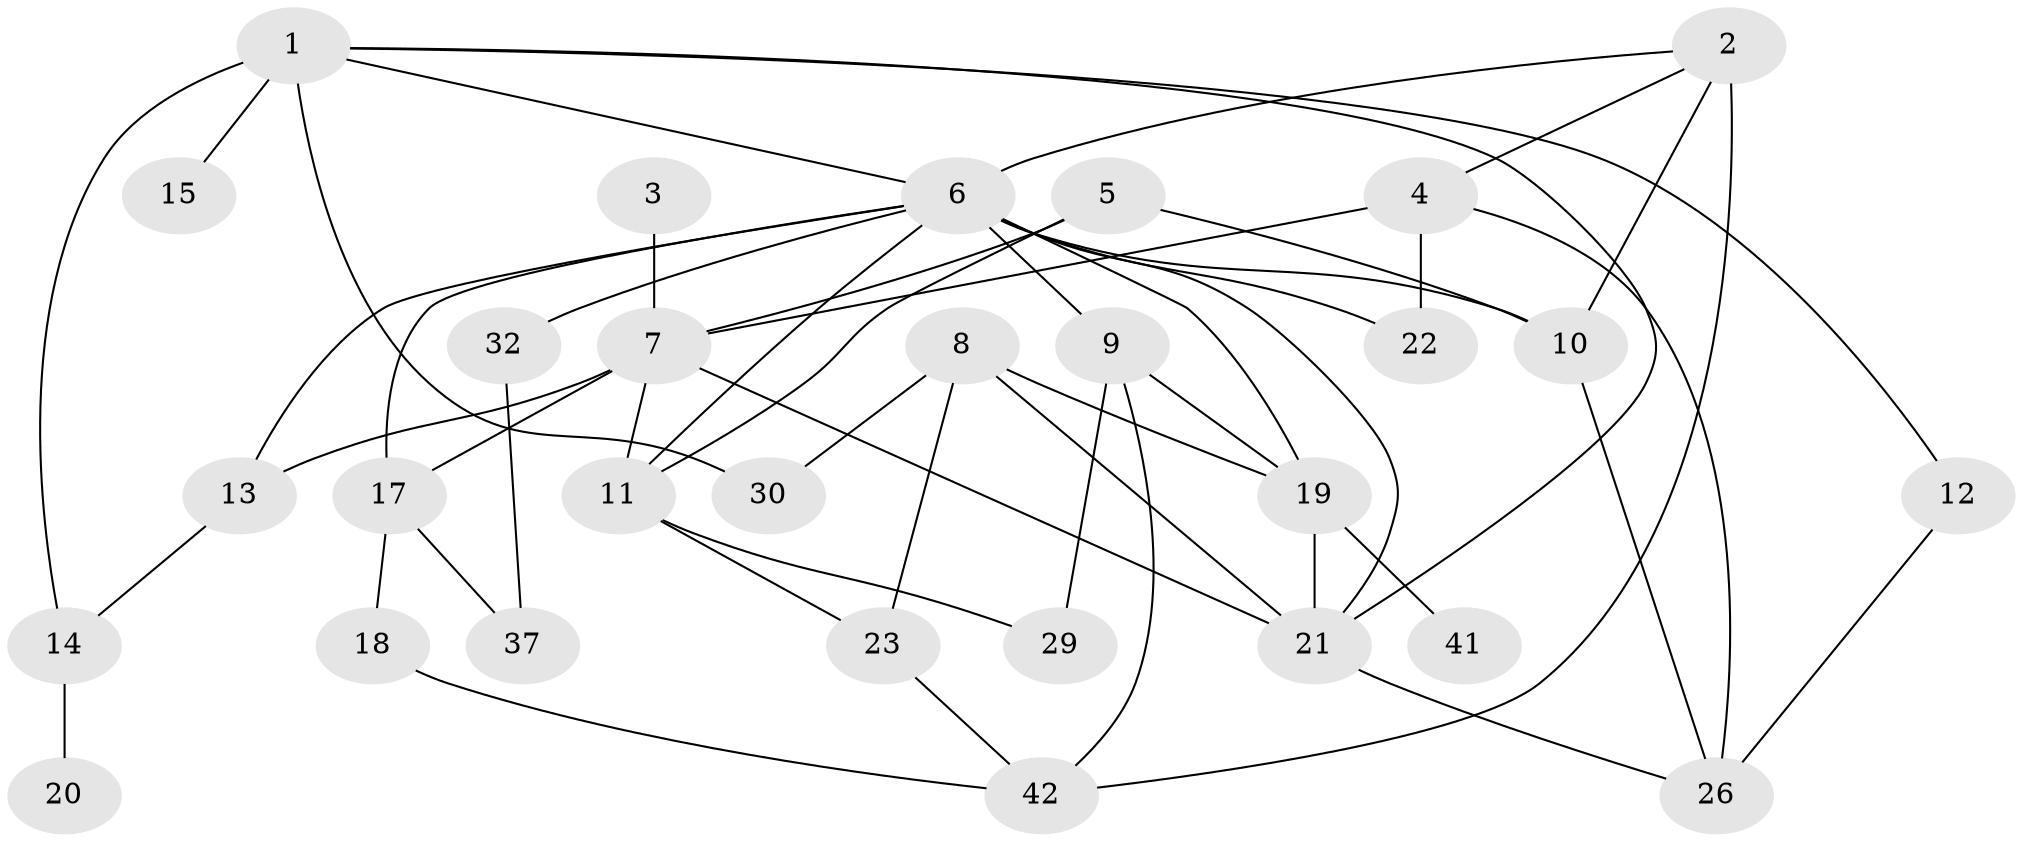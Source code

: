 // original degree distribution, {2: 0.28368794326241137, 3: 0.1773049645390071, 1: 0.24113475177304963, 4: 0.11347517730496454, 5: 0.06382978723404255, 6: 0.02127659574468085, 0: 0.09929078014184398}
// Generated by graph-tools (version 1.1) at 2025/48/03/04/25 22:48:13]
// undirected, 29 vertices, 51 edges
graph export_dot {
  node [color=gray90,style=filled];
  1;
  2;
  3;
  4;
  5;
  6;
  7;
  8;
  9;
  10;
  11;
  12;
  13;
  14;
  15;
  17;
  18;
  19;
  20;
  21;
  22;
  23;
  26;
  29;
  30;
  32;
  37;
  41;
  42;
  1 -- 6 [weight=1.0];
  1 -- 12 [weight=1.0];
  1 -- 14 [weight=2.0];
  1 -- 15 [weight=1.0];
  1 -- 21 [weight=1.0];
  1 -- 30 [weight=1.0];
  2 -- 4 [weight=1.0];
  2 -- 6 [weight=2.0];
  2 -- 10 [weight=4.0];
  2 -- 42 [weight=1.0];
  3 -- 7 [weight=2.0];
  4 -- 7 [weight=2.0];
  4 -- 22 [weight=1.0];
  4 -- 26 [weight=1.0];
  5 -- 7 [weight=1.0];
  5 -- 10 [weight=1.0];
  5 -- 11 [weight=1.0];
  6 -- 9 [weight=1.0];
  6 -- 10 [weight=1.0];
  6 -- 11 [weight=2.0];
  6 -- 13 [weight=1.0];
  6 -- 17 [weight=1.0];
  6 -- 19 [weight=1.0];
  6 -- 21 [weight=1.0];
  6 -- 22 [weight=1.0];
  6 -- 32 [weight=1.0];
  7 -- 11 [weight=1.0];
  7 -- 13 [weight=1.0];
  7 -- 17 [weight=2.0];
  7 -- 21 [weight=1.0];
  8 -- 19 [weight=1.0];
  8 -- 21 [weight=2.0];
  8 -- 23 [weight=1.0];
  8 -- 30 [weight=1.0];
  9 -- 19 [weight=1.0];
  9 -- 29 [weight=1.0];
  9 -- 42 [weight=1.0];
  10 -- 26 [weight=1.0];
  11 -- 23 [weight=1.0];
  11 -- 29 [weight=1.0];
  12 -- 26 [weight=1.0];
  13 -- 14 [weight=1.0];
  14 -- 20 [weight=2.0];
  17 -- 18 [weight=1.0];
  17 -- 37 [weight=1.0];
  18 -- 42 [weight=1.0];
  19 -- 21 [weight=1.0];
  19 -- 41 [weight=1.0];
  21 -- 26 [weight=1.0];
  23 -- 42 [weight=1.0];
  32 -- 37 [weight=1.0];
}
